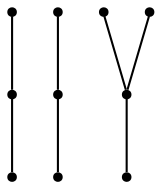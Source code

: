 graph {
  node [shape=point,comment="{\"directed\":false,\"doi\":\"10.1007/978-3-662-45803-7_38\",\"figure\":\"4 (3)\"}"]

  v0 [pos="1214.2847628703864,750.7247597327811"]
  v1 [pos="1200.024553229135,665.1966741464319"]
  v2 [pos="1071.706970885992,665.1966741464319"]
  v3 [pos="1157.2520681975257,693.7073930560048"]
  v4 [pos="1185.7684155339562,779.2357330887521"]
  v5 [pos="1100.2234454707368,636.685955236859"]
  v6 [pos="1071.706970885992,786.3602322361689"]
  v7 [pos="1014.6784117833606,814.870951145742"]
  v8 [pos="1014.6784117833606,757.8535844689657"]
  v9 [pos="900.6170307595538,693.7073930560049"]

  v0 -- v1 [id="-1",pos="1214.2847628703864,750.7247597327811 1200.024553229135,665.1966741464319 1200.024553229135,665.1966741464319 1200.024553229135,665.1966741464319"]
  v9 -- v3 [id="-2",pos="900.6170307595538,693.7073930560049 1157.2520681975257,693.7073930560048 1157.2520681975257,693.7073930560048 1157.2520681975257,693.7073930560048"]
  v8 -- v6 [id="-3",pos="1014.6784117833606,757.8535844689657 1071.706970885992,786.3602322361689 1071.706970885992,786.3602322361689 1071.706970885992,786.3602322361689"]
  v6 -- v7 [id="-4",pos="1071.706970885992,786.3602322361689 1014.6784117833606,814.870951145742 1014.6784117833606,814.870951145742 1014.6784117833606,814.870951145742"]
  v5 -- v6 [id="-5",pos="1100.2234454707368,636.685955236859 1071.706970885992,786.3602322361689 1071.706970885992,786.3602322361689 1071.706970885992,786.3602322361689"]
  v3 -- v4 [id="-6",pos="1157.2520681975257,693.7073930560048 1185.7684155339562,779.2357330887521 1185.7684155339562,779.2357330887521 1185.7684155339562,779.2357330887521"]
  v1 -- v2 [id="-7",pos="1200.024553229135,665.1966741464319 1071.706970885992,665.1966741464319 1071.706970885992,665.1966741464319 1071.706970885992,665.1966741464319"]
}